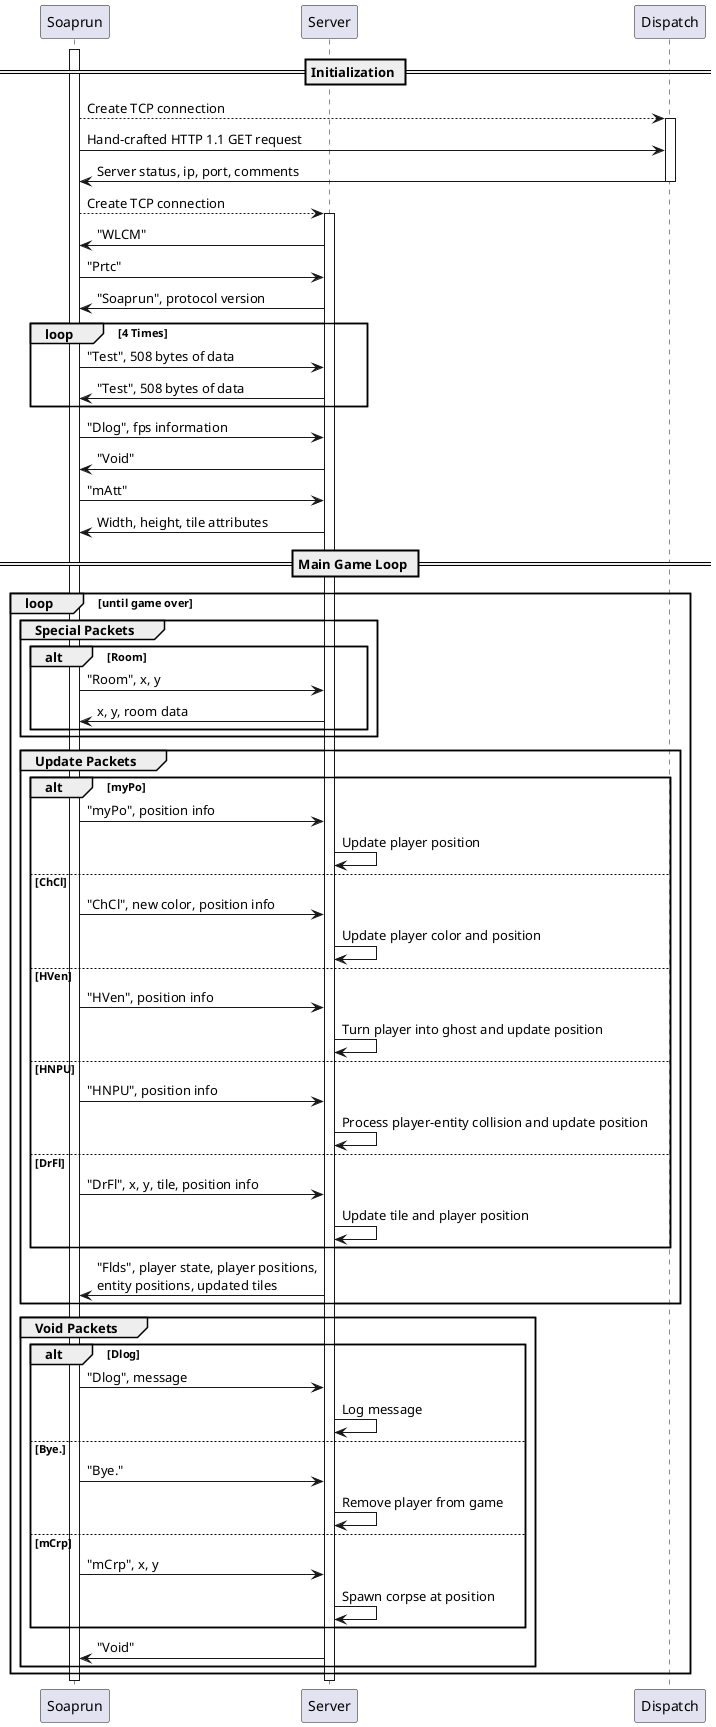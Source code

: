 @startuml
participant Soaprun
participant Server
participant Dispatch

activate Soaprun

== Initialization ==

Soaprun --> Dispatch : Create TCP connection
activate Dispatch
Soaprun -> Dispatch : Hand-crafted HTTP 1.1 GET request
Dispatch -> Soaprun : Server status, ip, port, comments
deactivate Dispatch

Soaprun --> Server : Create TCP connection
activate Server
Server -> Soaprun : "WLCM"

Soaprun -> Server : "Prtc"
Server -> Soaprun : "Soaprun", protocol version

loop 4 Times
Soaprun -> Server : "Test", 508 bytes of data
Server -> Soaprun : "Test", 508 bytes of data
end loop

Soaprun -> Server : "Dlog", fps information
Server -> Soaprun : "Void"

Soaprun -> Server : "mAtt"
Server -> Soaprun : Width, height, tile attributes

== Main Game Loop ==

loop until game over
    group Special Packets
        alt Room
        Soaprun -> Server : "Room", x, y
        Server -> Soaprun : x, y, room data
        end
    end
    group Update Packets
        alt myPo
        Soaprun -> Server : "myPo", position info
        Server -> Server : Update player position
        
        else ChCl
        Soaprun -> Server : "ChCl", new color, position info
        Server -> Server : Update player color and position

        else HVen
        Soaprun -> Server : "HVen", position info
        Server -> Server : Turn player into ghost and update position

        else HNPU
        Soaprun -> Server : "HNPU", position info
        Server -> Server : Process player-entity collision and update position

        else DrFl
        Soaprun -> Server : "DrFl", x, y, tile, position info
        Server -> Server : Update tile and player position

        end
        Server -> Soaprun : "Flds", player state, player positions,\nentity positions, updated tiles
    end

    group Void Packets
        alt Dlog
        Soaprun -> Server : "Dlog", message
        Server -> Server : Log message

        else Bye.
        Soaprun -> Server : "Bye."
        Server -> Server : Remove player from game

        else mCrp
        Soaprun -> Server : "mCrp", x, y
        Server -> Server : Spawn corpse at position

        end
        Server -> Soaprun : "Void"
    end
end

deactivate Server
deactivate Soaprun

@enduml